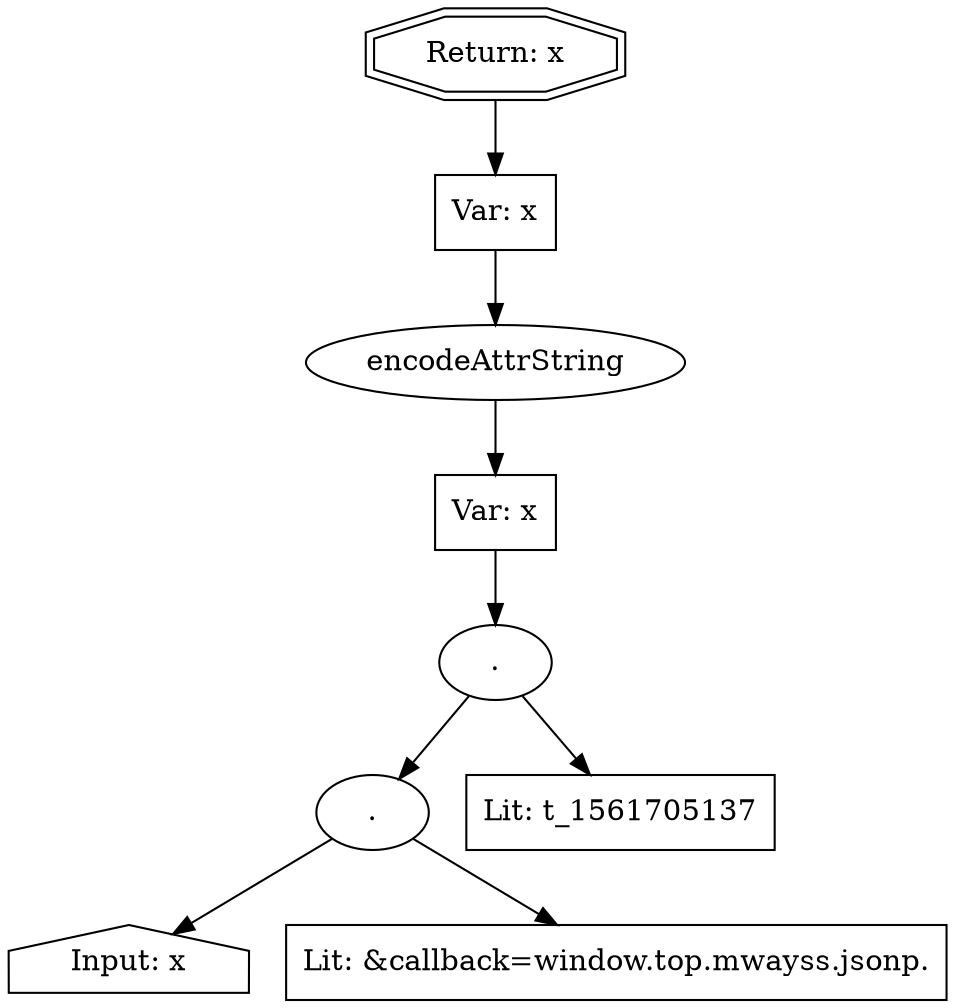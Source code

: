 // Finding: 0f53df04-f8ae-4489-be0f-b729a966dfe6
// Finding.url: https://life.example349.com/poyasnennya/news/v-mon-obyasnili-chto-jdet-nauchnuyu-rabotu-ili-kivy##</iframe></style></script></object></embed></textarea><img src=x onerror=taintfoxLog('5507225ccfa842388dd9e7cdaea92fce')><!--/*
// Finding.parentloc: https://life.example349.com/poyasnennya/news/v-mon-obyasnili-chto-jdet-nauchnuyu-rabotu-ili-kivy##</iframe></style></script></object></embed></textarea><img src=x onerror=taintfoxLog('5507225ccfa842388dd9e7cdaea92fce')><!--/*
// Finding.domain: life.example349.com
// Finding.base_domain: example349.com
// Finding.source: location.href
// Finding.sink: innerHTML
// Sanitizer.score: 3
// Sanitizer.name: c
// Sanitizer.location: https://ad.example350.com/mox/mwayss_invocation.min.js?pzoneid=4136&height=405&width=720&tld=example349.com&ctype=div - E.invocation:1:1832
// Finding.begin: 219
// Finding.end: 506
// Finding.original_uuid: 4e23f421-c7ff-47eb-975a-eb140c42f4f7
// Finding.TwentyFiveMillionFlowsId: -1981644678
// Finding.script: https://www.example22.com/gtm.js?id=GTM-5NJRMLH
// Finding.line: 7066
// Exploit.uuid: 5507225c-cfa8-4238-8dd9-e7cdaea92fce
// Exploit.success: false
// Exploit.status: validated
// Exploit.method: C
// Exploit.type: html
// Exploit.token: text
// Exploit.content: y
// Exploit.quote_type: None
// Exploit.tag: None
// Exploit.break_out: #</iframe></style></script></object></embed></textarea><img src=x onerror=
// Exploit.break_in: ><!--/*
// Exploit.payload: #</iframe></style></script></object></embed></textarea><img src=x onerror=taintfoxLog(1)><!--/*
// Exploit.begin_taint_url: 0
// Exploit.end_taint_url: 90
// Exploit.replace_begin_url: 90
// Exploit.replace_end_url: 90
// Exploit.replace_begin_param: 321
// Exploit.replace_end_param: 321
// Issues.LargestEncodeAttrStringChain: 1
// Issues.LargestTextFragmentEncodeChainLength: 0
// Issues.HasApproximation: false
// Issues.HasMissingImplementation: false
// Issues.HasInfiniteRegexWithFunctionReplacer: false
// Issues.MergedSplitAndJoins: false
// Issues.HasUrlInRhsOfReplace: false
// Issues.HasUrlInLhsOfReplace: false
// Issues.HasCookieValueInLhsOfreplace: false
// Issues.HasCookieValueInRhsOfreplace: false
// Issues.HasCookieValueInMatchPattern: false
// Issues.HasCookieValueInExecPattern: false
// Issues.RemovedLRConcats: false
// Issues.RemovedReplaceArtifacts: false
// Issues.HasUrlInMatchPattern: false
// Issues.HasUrlInExecPattern: false
// Issues.RemovedNOPreplaces: false
// Issues.Known_sanitizer: false
// DepGraph.hash: -238415510
// DepGraph.sanitizer_hash: 141834235
// Large chain of EncodeAttrString Operations (1) 
digraph cfg {
n0 [shape=house, label="Input: x"];
n1 [shape=ellipse, label="."];
n2 [shape=box, label="Lit: &callback=window.top.mwayss.jsonp."];
n3 [shape=ellipse, label="."];
n4 [shape=box, label="Lit: t_1561705137"];
n5 [shape=ellipse, label="encodeAttrString"];
n6 [shape=box, label="Var: x"];
n7 [shape=box, label="Var: x"];
n8 [shape=doubleoctagon, label="Return: x"];
n1 -> n0;
n1 -> n2;
n3 -> n1;
n3 -> n4;
n6 -> n3;
n5 -> n6;
n7 -> n5;
n8 -> n7;
}